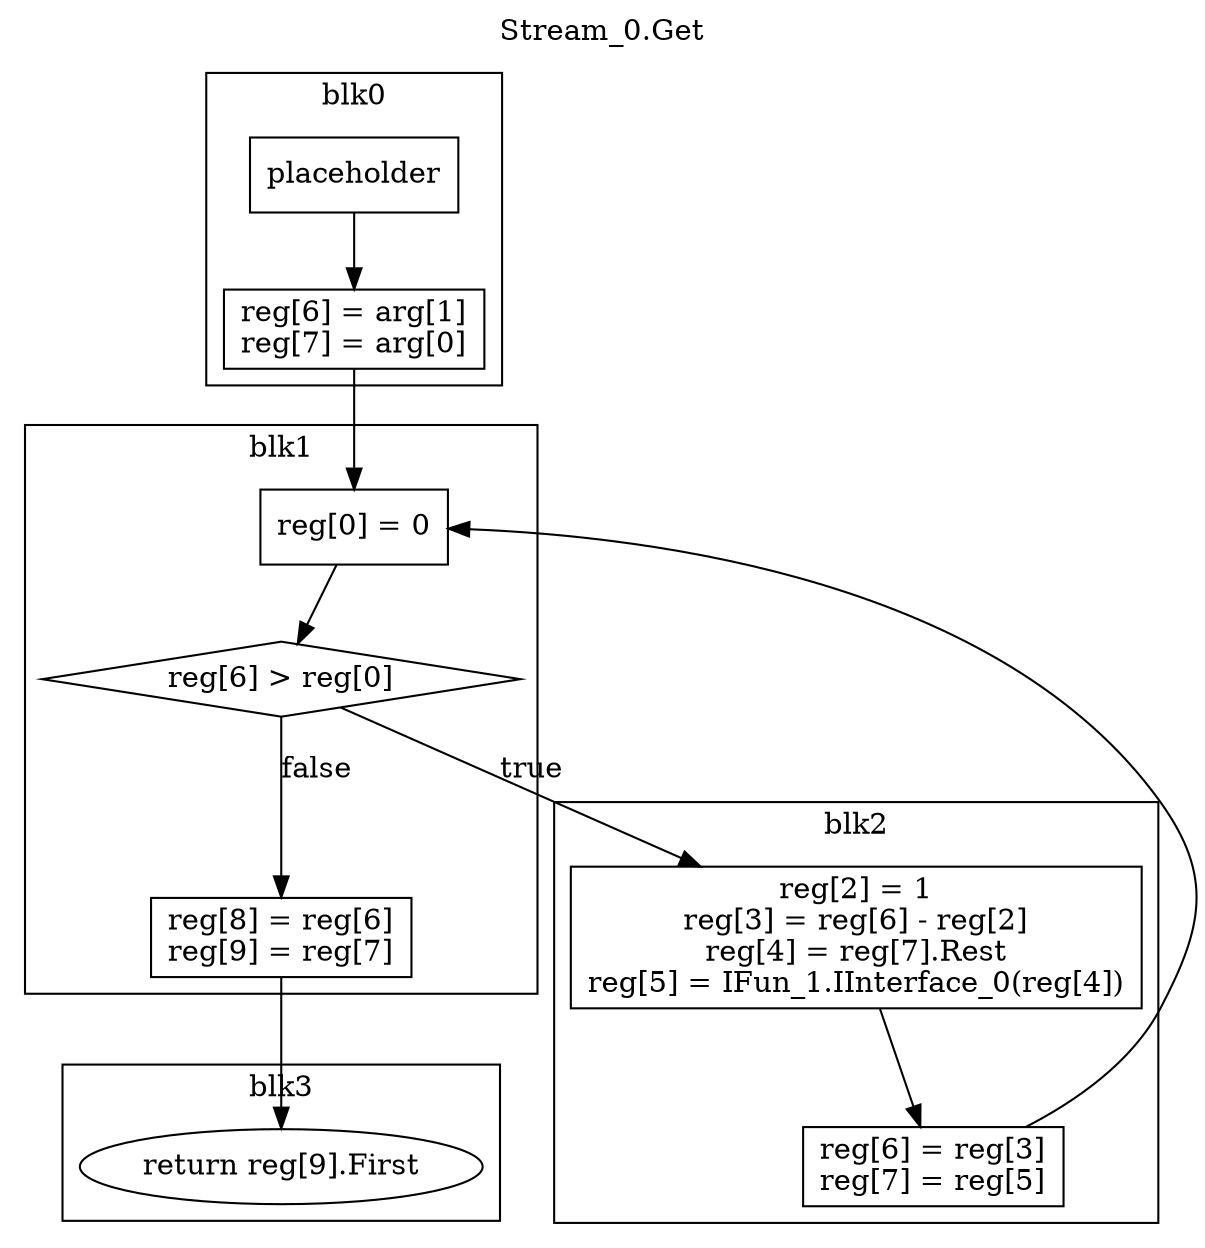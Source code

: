 digraph {
  rankdir=TB;
  b0_l0 -> b0_jmp
  b0_jmp -> b1_l0
  b0_l0 [label="placeholder", shape=box]
  b0_jmp [label="reg[6] = arg[1]\nreg[7] = arg[0]\n", shape=box]
  subgraph cluster_b0 {
    label = "blk0";
    b0_l0;
    b0_jmp;
  }
  b1_l0 -> b1_cond
  b1_cond [label="reg[6] > reg[0]", shape=diamond]
  b1_cond -> b2_l0 [label="true"]
  b1_cond -> b1_false [label="false"]
  b1_false -> b3_l0 
  b1_l0 [label="reg[0] = 0\n", shape=box]
  b1_false [label="reg[8] = reg[6]\nreg[9] = reg[7]\n", shape=box]
  subgraph cluster_b1 {
    label = "blk1";
    b1_l0;
    b1_cond;
    b1_false;
  }
  b2_l0 -> b2_jmp
  b2_jmp -> b1_l0
  b2_l0 [label="reg[2] = 1\nreg[3] = reg[6] - reg[2]\nreg[4] = reg[7].Rest\nreg[5] = IFun_1.IInterface_0(reg[4])\n", shape=box]
  b2_jmp [label="reg[6] = reg[3]\nreg[7] = reg[5]\n", shape=box]
  subgraph cluster_b2 {
    label = "blk2";
    b2_l0;
    b2_jmp;
  }
  b3_l0 [label="return reg[9].First"]
  subgraph cluster_b3 {
    label = "blk3";
    b3_l0;
  }
  labelloc="t"
  label="Stream_0.Get"
}